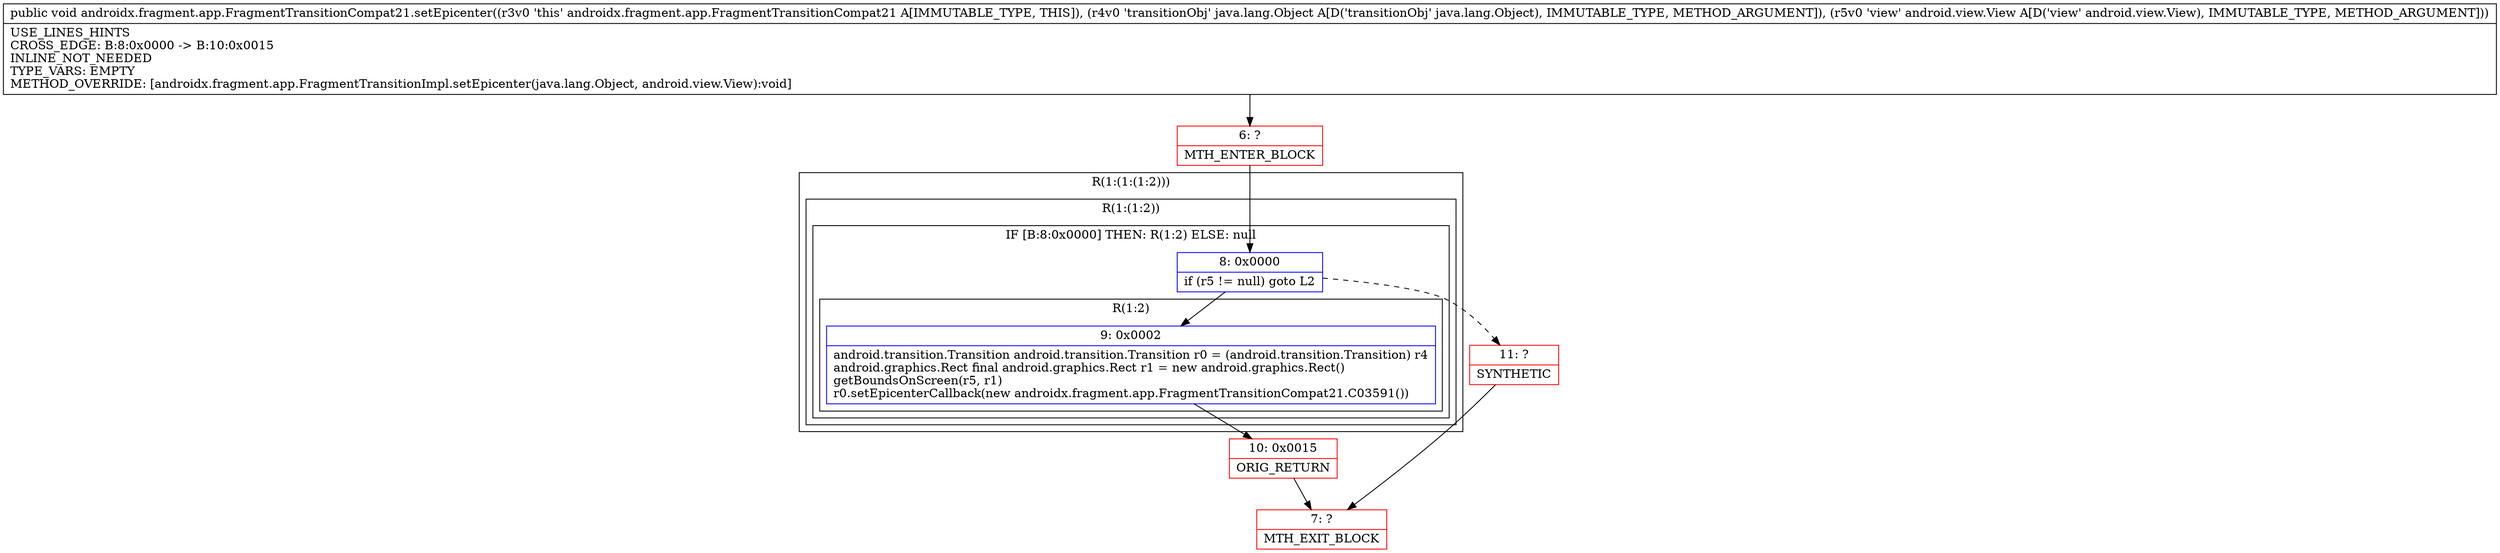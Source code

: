 digraph "CFG forandroidx.fragment.app.FragmentTransitionCompat21.setEpicenter(Ljava\/lang\/Object;Landroid\/view\/View;)V" {
subgraph cluster_Region_556709712 {
label = "R(1:(1:(1:2)))";
node [shape=record,color=blue];
subgraph cluster_Region_1533415294 {
label = "R(1:(1:2))";
node [shape=record,color=blue];
subgraph cluster_IfRegion_1090010452 {
label = "IF [B:8:0x0000] THEN: R(1:2) ELSE: null";
node [shape=record,color=blue];
Node_8 [shape=record,label="{8\:\ 0x0000|if (r5 != null) goto L2\l}"];
subgraph cluster_Region_818051386 {
label = "R(1:2)";
node [shape=record,color=blue];
Node_9 [shape=record,label="{9\:\ 0x0002|android.transition.Transition android.transition.Transition r0 = (android.transition.Transition) r4\landroid.graphics.Rect final android.graphics.Rect r1 = new android.graphics.Rect()\lgetBoundsOnScreen(r5, r1)\lr0.setEpicenterCallback(new androidx.fragment.app.FragmentTransitionCompat21.C03591())\l}"];
}
}
}
}
Node_6 [shape=record,color=red,label="{6\:\ ?|MTH_ENTER_BLOCK\l}"];
Node_10 [shape=record,color=red,label="{10\:\ 0x0015|ORIG_RETURN\l}"];
Node_7 [shape=record,color=red,label="{7\:\ ?|MTH_EXIT_BLOCK\l}"];
Node_11 [shape=record,color=red,label="{11\:\ ?|SYNTHETIC\l}"];
MethodNode[shape=record,label="{public void androidx.fragment.app.FragmentTransitionCompat21.setEpicenter((r3v0 'this' androidx.fragment.app.FragmentTransitionCompat21 A[IMMUTABLE_TYPE, THIS]), (r4v0 'transitionObj' java.lang.Object A[D('transitionObj' java.lang.Object), IMMUTABLE_TYPE, METHOD_ARGUMENT]), (r5v0 'view' android.view.View A[D('view' android.view.View), IMMUTABLE_TYPE, METHOD_ARGUMENT]))  | USE_LINES_HINTS\lCROSS_EDGE: B:8:0x0000 \-\> B:10:0x0015\lINLINE_NOT_NEEDED\lTYPE_VARS: EMPTY\lMETHOD_OVERRIDE: [androidx.fragment.app.FragmentTransitionImpl.setEpicenter(java.lang.Object, android.view.View):void]\l}"];
MethodNode -> Node_6;Node_8 -> Node_9;
Node_8 -> Node_11[style=dashed];
Node_9 -> Node_10;
Node_6 -> Node_8;
Node_10 -> Node_7;
Node_11 -> Node_7;
}

